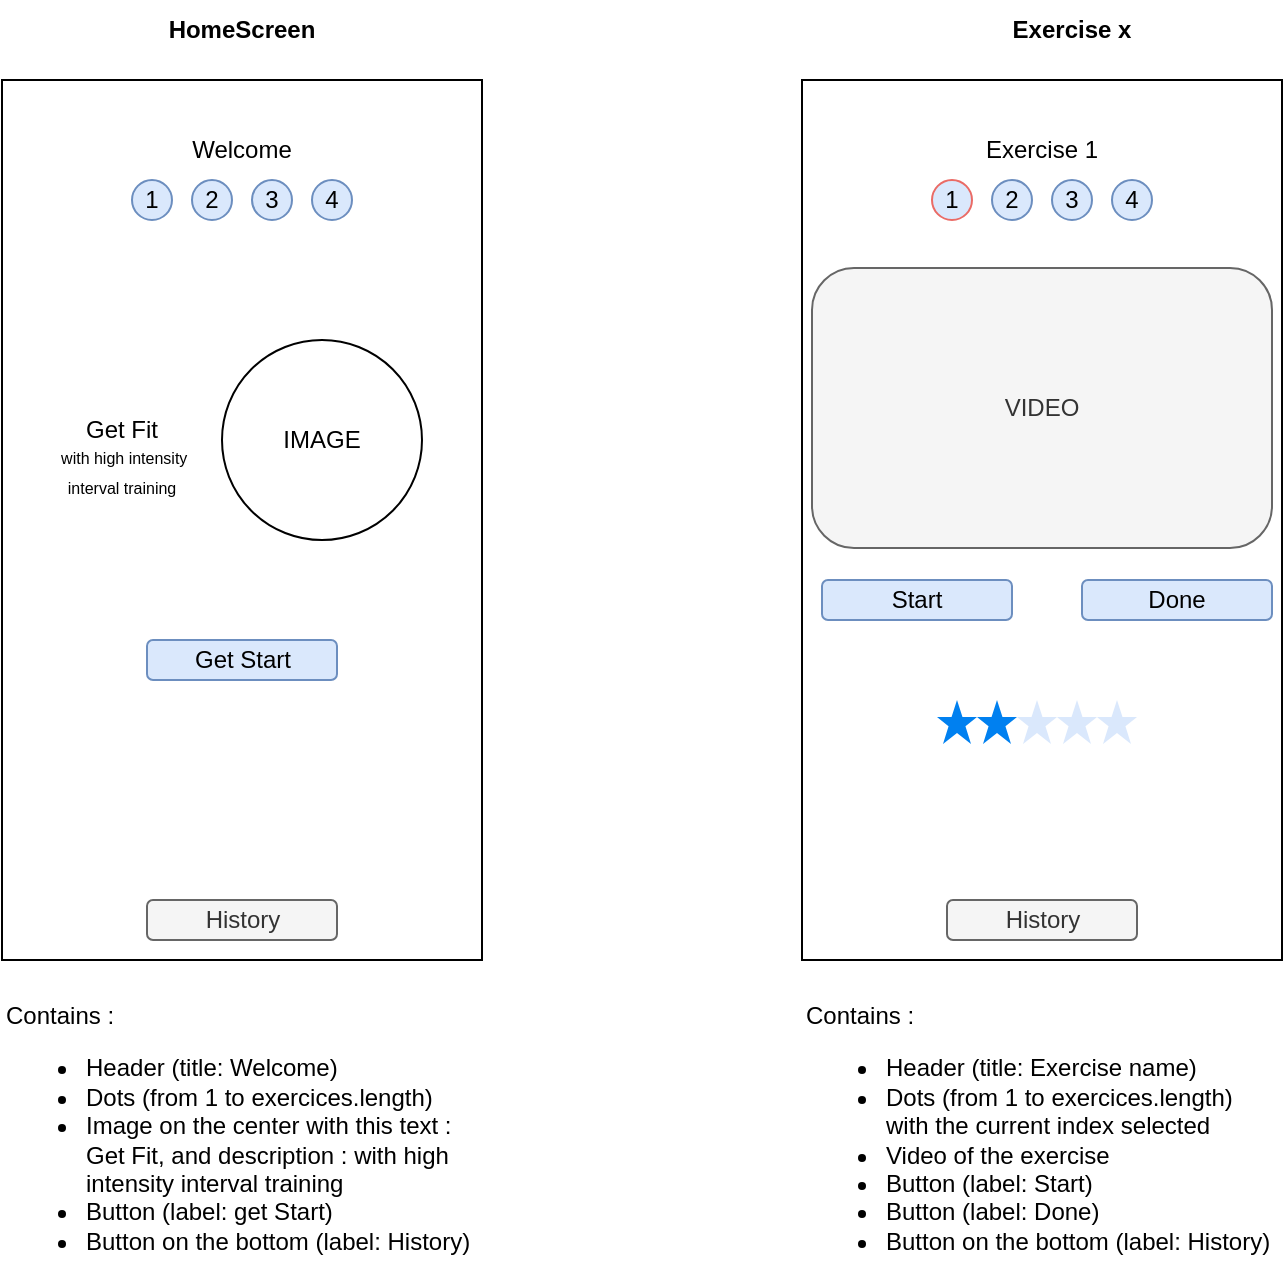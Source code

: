 <mxfile version="22.1.11" type="device">
  <diagram name="Page-1" id="7_0zNEO4ABhEya6cI7uT">
    <mxGraphModel dx="1167" dy="778" grid="1" gridSize="10" guides="1" tooltips="1" connect="1" arrows="1" fold="1" page="1" pageScale="1" pageWidth="850" pageHeight="1100" math="0" shadow="0">
      <root>
        <mxCell id="0" />
        <mxCell id="1" parent="0" />
        <mxCell id="rdZS-hr1h6BNbnmUe9tR-1" value="" style="rounded=0;whiteSpace=wrap;html=1;" vertex="1" parent="1">
          <mxGeometry x="40" y="120" width="240" height="440" as="geometry" />
        </mxCell>
        <mxCell id="rdZS-hr1h6BNbnmUe9tR-2" value="HomeScreen" style="text;html=1;strokeColor=none;fillColor=none;align=center;verticalAlign=middle;whiteSpace=wrap;rounded=0;fontStyle=1" vertex="1" parent="1">
          <mxGeometry x="130" y="80" width="60" height="30" as="geometry" />
        </mxCell>
        <mxCell id="rdZS-hr1h6BNbnmUe9tR-3" value="Contains : &lt;br&gt;&lt;ul&gt;&lt;li&gt;Header (title: Welcome)&lt;/li&gt;&lt;li&gt;Dots (from 1 to exercices.length)&lt;/li&gt;&lt;li&gt;Image on the center with this text : Get Fit, and description : with high intensity interval training&lt;/li&gt;&lt;li&gt;Button (label: get Start)&lt;/li&gt;&lt;li&gt;Button on the bottom (label: History)&lt;/li&gt;&lt;/ul&gt;" style="text;html=1;strokeColor=none;fillColor=none;align=left;verticalAlign=middle;whiteSpace=wrap;rounded=0;" vertex="1" parent="1">
          <mxGeometry x="40" y="580" width="240" height="140" as="geometry" />
        </mxCell>
        <mxCell id="rdZS-hr1h6BNbnmUe9tR-6" value="IMAGE" style="ellipse;whiteSpace=wrap;html=1;aspect=fixed;" vertex="1" parent="1">
          <mxGeometry x="150" y="250" width="100" height="100" as="geometry" />
        </mxCell>
        <mxCell id="rdZS-hr1h6BNbnmUe9tR-7" value="Welcome" style="text;html=1;strokeColor=none;fillColor=none;align=center;verticalAlign=middle;whiteSpace=wrap;rounded=0;" vertex="1" parent="1">
          <mxGeometry x="130" y="140" width="60" height="30" as="geometry" />
        </mxCell>
        <mxCell id="rdZS-hr1h6BNbnmUe9tR-13" value="" style="group" vertex="1" connectable="0" parent="1">
          <mxGeometry x="105" y="170" width="110" height="20" as="geometry" />
        </mxCell>
        <mxCell id="rdZS-hr1h6BNbnmUe9tR-9" value="1" style="ellipse;whiteSpace=wrap;html=1;aspect=fixed;fillColor=#dae8fc;strokeColor=#6c8ebf;" vertex="1" parent="rdZS-hr1h6BNbnmUe9tR-13">
          <mxGeometry width="20" height="20" as="geometry" />
        </mxCell>
        <mxCell id="rdZS-hr1h6BNbnmUe9tR-10" value="2" style="ellipse;whiteSpace=wrap;html=1;aspect=fixed;fillColor=#dae8fc;strokeColor=#6c8ebf;" vertex="1" parent="rdZS-hr1h6BNbnmUe9tR-13">
          <mxGeometry x="30" width="20" height="20" as="geometry" />
        </mxCell>
        <mxCell id="rdZS-hr1h6BNbnmUe9tR-11" value="3" style="ellipse;whiteSpace=wrap;html=1;aspect=fixed;fillColor=#dae8fc;strokeColor=#6c8ebf;" vertex="1" parent="rdZS-hr1h6BNbnmUe9tR-13">
          <mxGeometry x="60" width="20" height="20" as="geometry" />
        </mxCell>
        <mxCell id="rdZS-hr1h6BNbnmUe9tR-12" value="4" style="ellipse;whiteSpace=wrap;html=1;aspect=fixed;fillColor=#dae8fc;strokeColor=#6c8ebf;" vertex="1" parent="rdZS-hr1h6BNbnmUe9tR-13">
          <mxGeometry x="90" width="20" height="20" as="geometry" />
        </mxCell>
        <mxCell id="rdZS-hr1h6BNbnmUe9tR-14" value="Get Fit" style="text;html=1;strokeColor=none;fillColor=none;align=center;verticalAlign=middle;whiteSpace=wrap;rounded=0;" vertex="1" parent="1">
          <mxGeometry x="70" y="280" width="60" height="30" as="geometry" />
        </mxCell>
        <mxCell id="rdZS-hr1h6BNbnmUe9tR-15" value="&lt;font style=&quot;font-size: 8px;&quot;&gt;&amp;nbsp;with high intensity interval training&lt;/font&gt;" style="text;html=1;strokeColor=none;fillColor=none;align=center;verticalAlign=middle;whiteSpace=wrap;rounded=0;" vertex="1" parent="1">
          <mxGeometry x="60" y="300" width="80" height="30" as="geometry" />
        </mxCell>
        <mxCell id="rdZS-hr1h6BNbnmUe9tR-16" value="Get Start" style="rounded=1;whiteSpace=wrap;html=1;fillColor=#dae8fc;strokeColor=#6c8ebf;" vertex="1" parent="1">
          <mxGeometry x="112.5" y="400" width="95" height="20" as="geometry" />
        </mxCell>
        <mxCell id="rdZS-hr1h6BNbnmUe9tR-17" value="History" style="rounded=1;whiteSpace=wrap;html=1;fillColor=#f5f5f5;strokeColor=#666666;fontColor=#333333;" vertex="1" parent="1">
          <mxGeometry x="112.5" y="530" width="95" height="20" as="geometry" />
        </mxCell>
        <mxCell id="rdZS-hr1h6BNbnmUe9tR-19" value="" style="rounded=0;whiteSpace=wrap;html=1;" vertex="1" parent="1">
          <mxGeometry x="440" y="120" width="240" height="440" as="geometry" />
        </mxCell>
        <mxCell id="rdZS-hr1h6BNbnmUe9tR-20" value="Exercise x" style="text;html=1;strokeColor=none;fillColor=none;align=center;verticalAlign=middle;whiteSpace=wrap;rounded=0;fontStyle=1" vertex="1" parent="1">
          <mxGeometry x="530" y="80" width="90" height="30" as="geometry" />
        </mxCell>
        <mxCell id="rdZS-hr1h6BNbnmUe9tR-21" value="Contains : &lt;br&gt;&lt;ul&gt;&lt;li&gt;Header (title: Exercise name)&lt;/li&gt;&lt;li&gt;Dots (from 1 to exercices.length) with the current index selected&lt;/li&gt;&lt;li&gt;Video of the exercise&lt;/li&gt;&lt;li&gt;Button (label: Start)&lt;/li&gt;&lt;li&gt;Button (label: Done)&lt;/li&gt;&lt;li&gt;Button on the bottom (label: History)&lt;/li&gt;&lt;/ul&gt;" style="text;html=1;strokeColor=none;fillColor=none;align=left;verticalAlign=middle;whiteSpace=wrap;rounded=0;" vertex="1" parent="1">
          <mxGeometry x="440" y="580" width="240" height="140" as="geometry" />
        </mxCell>
        <mxCell id="rdZS-hr1h6BNbnmUe9tR-23" value="Exercise 1" style="text;html=1;strokeColor=none;fillColor=none;align=center;verticalAlign=middle;whiteSpace=wrap;rounded=0;" vertex="1" parent="1">
          <mxGeometry x="530" y="140" width="60" height="30" as="geometry" />
        </mxCell>
        <mxCell id="rdZS-hr1h6BNbnmUe9tR-24" value="" style="group" vertex="1" connectable="0" parent="1">
          <mxGeometry x="505" y="170" width="110" height="20" as="geometry" />
        </mxCell>
        <mxCell id="rdZS-hr1h6BNbnmUe9tR-25" value="1" style="ellipse;whiteSpace=wrap;html=1;aspect=fixed;fillColor=#dae8fc;strokeColor=#EA6B66;" vertex="1" parent="rdZS-hr1h6BNbnmUe9tR-24">
          <mxGeometry width="20" height="20" as="geometry" />
        </mxCell>
        <mxCell id="rdZS-hr1h6BNbnmUe9tR-26" value="2" style="ellipse;whiteSpace=wrap;html=1;aspect=fixed;fillColor=#dae8fc;strokeColor=#6c8ebf;" vertex="1" parent="rdZS-hr1h6BNbnmUe9tR-24">
          <mxGeometry x="30" width="20" height="20" as="geometry" />
        </mxCell>
        <mxCell id="rdZS-hr1h6BNbnmUe9tR-27" value="3" style="ellipse;whiteSpace=wrap;html=1;aspect=fixed;fillColor=#dae8fc;strokeColor=#6c8ebf;" vertex="1" parent="rdZS-hr1h6BNbnmUe9tR-24">
          <mxGeometry x="60" width="20" height="20" as="geometry" />
        </mxCell>
        <mxCell id="rdZS-hr1h6BNbnmUe9tR-28" value="4" style="ellipse;whiteSpace=wrap;html=1;aspect=fixed;fillColor=#dae8fc;strokeColor=#6c8ebf;" vertex="1" parent="rdZS-hr1h6BNbnmUe9tR-24">
          <mxGeometry x="90" width="20" height="20" as="geometry" />
        </mxCell>
        <mxCell id="rdZS-hr1h6BNbnmUe9tR-32" value="History" style="rounded=1;whiteSpace=wrap;html=1;fillColor=#f5f5f5;strokeColor=#666666;fontColor=#333333;" vertex="1" parent="1">
          <mxGeometry x="512.5" y="530" width="95" height="20" as="geometry" />
        </mxCell>
        <mxCell id="rdZS-hr1h6BNbnmUe9tR-33" value="VIDEO" style="rounded=1;whiteSpace=wrap;html=1;fillColor=#f5f5f5;fontColor=#333333;strokeColor=#666666;" vertex="1" parent="1">
          <mxGeometry x="445" y="214" width="230" height="140" as="geometry" />
        </mxCell>
        <mxCell id="rdZS-hr1h6BNbnmUe9tR-34" value="Done" style="rounded=1;whiteSpace=wrap;html=1;fillColor=#dae8fc;strokeColor=#6c8ebf;" vertex="1" parent="1">
          <mxGeometry x="580" y="370" width="95" height="20" as="geometry" />
        </mxCell>
        <mxCell id="rdZS-hr1h6BNbnmUe9tR-35" value="Start" style="rounded=1;whiteSpace=wrap;html=1;fillColor=#dae8fc;strokeColor=#6c8ebf;" vertex="1" parent="1">
          <mxGeometry x="450" y="370" width="95" height="20" as="geometry" />
        </mxCell>
        <mxCell id="rdZS-hr1h6BNbnmUe9tR-45" value="" style="group" vertex="1" connectable="0" parent="1">
          <mxGeometry x="507.5" y="430" width="100" height="22" as="geometry" />
        </mxCell>
        <mxCell id="rdZS-hr1h6BNbnmUe9tR-37" value="" style="html=1;verticalLabelPosition=bottom;labelBackgroundColor=#ffffff;verticalAlign=top;shadow=0;dashed=0;strokeWidth=2;shape=mxgraph.ios7.misc.star;fillColor=#dae8fc;strokeColor=#6c8ebf;sketch=0;" vertex="1" parent="rdZS-hr1h6BNbnmUe9tR-45">
          <mxGeometry x="40" width="20" height="22" as="geometry" />
        </mxCell>
        <mxCell id="rdZS-hr1h6BNbnmUe9tR-38" value="" style="html=1;verticalLabelPosition=bottom;labelBackgroundColor=#ffffff;verticalAlign=top;shadow=0;dashed=0;strokeWidth=2;shape=mxgraph.ios7.misc.star;fillColor=#0080f0;strokeColor=none;sketch=0;" vertex="1" parent="rdZS-hr1h6BNbnmUe9tR-45">
          <mxGeometry x="20" width="20" height="22" as="geometry" />
        </mxCell>
        <mxCell id="rdZS-hr1h6BNbnmUe9tR-39" value="" style="html=1;verticalLabelPosition=bottom;labelBackgroundColor=#ffffff;verticalAlign=top;shadow=0;dashed=0;strokeWidth=2;shape=mxgraph.ios7.misc.star;fillColor=#0080f0;strokeColor=none;sketch=0;" vertex="1" parent="rdZS-hr1h6BNbnmUe9tR-45">
          <mxGeometry width="20" height="22" as="geometry" />
        </mxCell>
        <mxCell id="rdZS-hr1h6BNbnmUe9tR-40" value="" style="html=1;verticalLabelPosition=bottom;labelBackgroundColor=#ffffff;verticalAlign=top;shadow=0;dashed=0;strokeWidth=2;shape=mxgraph.ios7.misc.star;fillColor=#dae8fc;strokeColor=#6c8ebf;sketch=0;" vertex="1" parent="rdZS-hr1h6BNbnmUe9tR-45">
          <mxGeometry x="60" width="20" height="22" as="geometry" />
        </mxCell>
        <mxCell id="rdZS-hr1h6BNbnmUe9tR-44" value="" style="html=1;verticalLabelPosition=bottom;labelBackgroundColor=#ffffff;verticalAlign=top;shadow=0;dashed=0;strokeWidth=2;shape=mxgraph.ios7.misc.star;fillColor=#dae8fc;strokeColor=#6c8ebf;sketch=0;" vertex="1" parent="rdZS-hr1h6BNbnmUe9tR-45">
          <mxGeometry x="80" width="20" height="22" as="geometry" />
        </mxCell>
      </root>
    </mxGraphModel>
  </diagram>
</mxfile>
